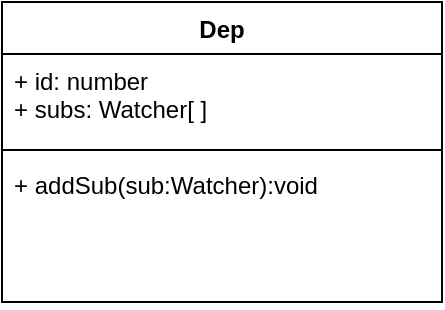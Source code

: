 <mxfile version="14.2.7" type="github">
  <diagram name="Page-1" id="e7e014a7-5840-1c2e-5031-d8a46d1fe8dd">
    <mxGraphModel dx="614" dy="343" grid="1" gridSize="10" guides="1" tooltips="1" connect="1" arrows="1" fold="1" page="1" pageScale="1" pageWidth="1169" pageHeight="826" background="#ffffff" math="0" shadow="0">
      <root>
        <mxCell id="0" />
        <mxCell id="1" parent="0" />
        <mxCell id="zu-ZuviO4Ho3Tx6FIrsQ-41" value="Dep&#xa;" style="swimlane;fontStyle=1;align=center;verticalAlign=top;childLayout=stackLayout;horizontal=1;startSize=26;horizontalStack=0;resizeParent=1;resizeParentMax=0;resizeLast=0;collapsible=1;marginBottom=0;" parent="1" vertex="1">
          <mxGeometry x="100" y="260" width="220" height="150" as="geometry" />
        </mxCell>
        <mxCell id="zu-ZuviO4Ho3Tx6FIrsQ-42" value="+ id: number&#xa;+ subs: Watcher[ ]" style="text;strokeColor=none;fillColor=none;align=left;verticalAlign=top;spacingLeft=4;spacingRight=4;overflow=hidden;rotatable=0;points=[[0,0.5],[1,0.5]];portConstraint=eastwest;" parent="zu-ZuviO4Ho3Tx6FIrsQ-41" vertex="1">
          <mxGeometry y="26" width="220" height="44" as="geometry" />
        </mxCell>
        <mxCell id="zu-ZuviO4Ho3Tx6FIrsQ-43" value="" style="line;strokeWidth=1;fillColor=none;align=left;verticalAlign=middle;spacingTop=-1;spacingLeft=3;spacingRight=3;rotatable=0;labelPosition=right;points=[];portConstraint=eastwest;" parent="zu-ZuviO4Ho3Tx6FIrsQ-41" vertex="1">
          <mxGeometry y="70" width="220" height="8" as="geometry" />
        </mxCell>
        <mxCell id="zu-ZuviO4Ho3Tx6FIrsQ-44" value="+ addSub(sub:Watcher):void" style="text;strokeColor=none;fillColor=none;align=left;verticalAlign=top;spacingLeft=4;spacingRight=4;overflow=hidden;rotatable=0;points=[[0,0.5],[1,0.5]];portConstraint=eastwest;" parent="zu-ZuviO4Ho3Tx6FIrsQ-41" vertex="1">
          <mxGeometry y="78" width="220" height="72" as="geometry" />
        </mxCell>
      </root>
    </mxGraphModel>
  </diagram>
</mxfile>
